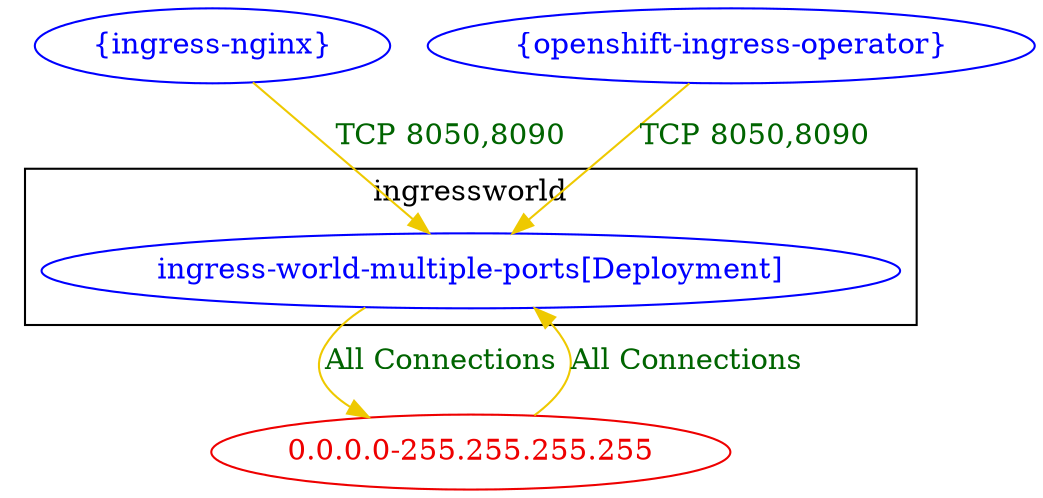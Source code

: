 digraph {
	subgraph cluster_ingressworld {
		"ingressworld/ingress-world-multiple-ports[Deployment]" [label="ingress-world-multiple-ports[Deployment]" color="blue" fontcolor="blue"]
		label="ingressworld"
	}
	"0.0.0.0-255.255.255.255" [label="0.0.0.0-255.255.255.255" color="red2" fontcolor="red2"]
	"{ingress-nginx}" [label="{ingress-nginx}" color="blue" fontcolor="blue"]
	"{openshift-ingress-operator}" [label="{openshift-ingress-operator}" color="blue" fontcolor="blue"]
	"0.0.0.0-255.255.255.255" -> "ingressworld/ingress-world-multiple-ports[Deployment]" [label="All Connections" color="gold2" fontcolor="darkgreen"]
	"ingressworld/ingress-world-multiple-ports[Deployment]" -> "0.0.0.0-255.255.255.255" [label="All Connections" color="gold2" fontcolor="darkgreen"]
	"{ingress-nginx}" -> "ingressworld/ingress-world-multiple-ports[Deployment]" [label="TCP 8050,8090" color="gold2" fontcolor="darkgreen"]
	"{openshift-ingress-operator}" -> "ingressworld/ingress-world-multiple-ports[Deployment]" [label="TCP 8050,8090" color="gold2" fontcolor="darkgreen"]
}